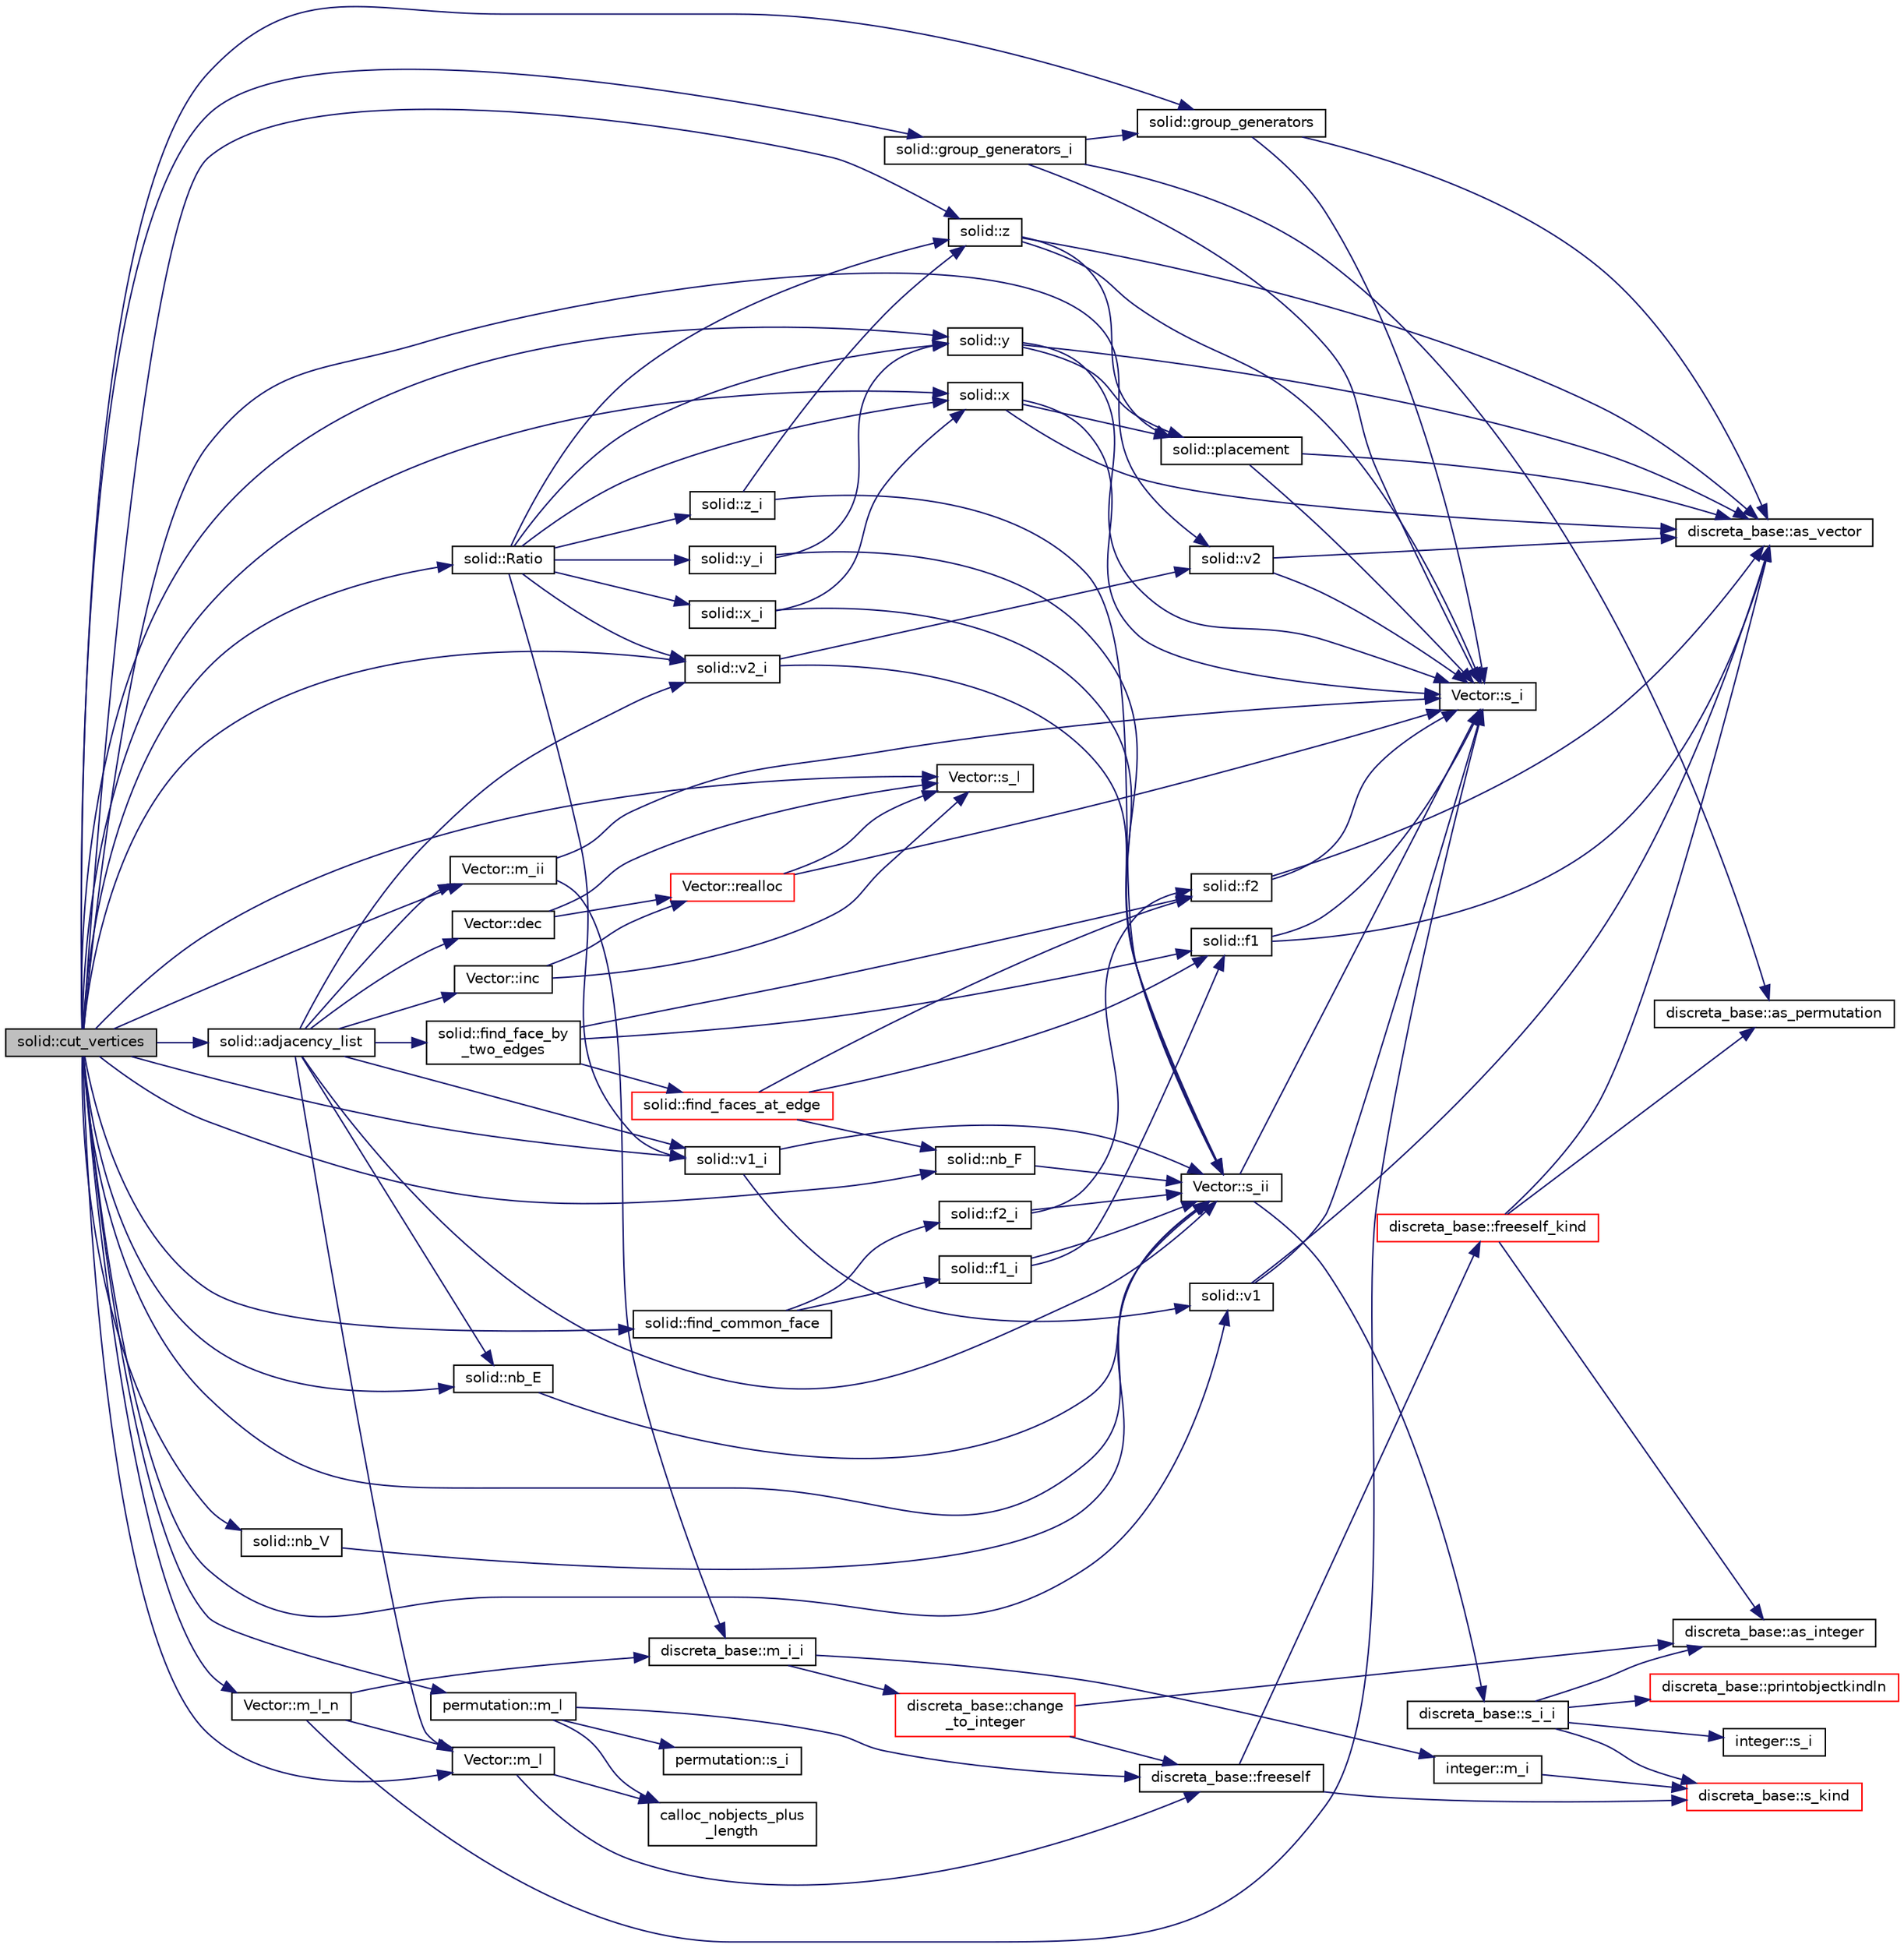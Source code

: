 digraph "solid::cut_vertices"
{
  edge [fontname="Helvetica",fontsize="10",labelfontname="Helvetica",labelfontsize="10"];
  node [fontname="Helvetica",fontsize="10",shape=record];
  rankdir="LR";
  Node1323 [label="solid::cut_vertices",height=0.2,width=0.4,color="black", fillcolor="grey75", style="filled", fontcolor="black"];
  Node1323 -> Node1324 [color="midnightblue",fontsize="10",style="solid",fontname="Helvetica"];
  Node1324 [label="solid::nb_V",height=0.2,width=0.4,color="black", fillcolor="white", style="filled",URL="$d8/def/classsolid.html#aca646d2fdafa24105634c4959caa88c8"];
  Node1324 -> Node1325 [color="midnightblue",fontsize="10",style="solid",fontname="Helvetica"];
  Node1325 [label="Vector::s_ii",height=0.2,width=0.4,color="black", fillcolor="white", style="filled",URL="$d5/db2/class_vector.html#a75d4942cc7b9794717b4846c10520db8"];
  Node1325 -> Node1326 [color="midnightblue",fontsize="10",style="solid",fontname="Helvetica"];
  Node1326 [label="Vector::s_i",height=0.2,width=0.4,color="black", fillcolor="white", style="filled",URL="$d5/db2/class_vector.html#a1c4fe1752523df8119f70dd550244871"];
  Node1325 -> Node1327 [color="midnightblue",fontsize="10",style="solid",fontname="Helvetica"];
  Node1327 [label="discreta_base::s_i_i",height=0.2,width=0.4,color="black", fillcolor="white", style="filled",URL="$d7/d71/classdiscreta__base.html#aadb92c01fbe69b3034b0214b33fbc735"];
  Node1327 -> Node1328 [color="midnightblue",fontsize="10",style="solid",fontname="Helvetica"];
  Node1328 [label="discreta_base::s_kind",height=0.2,width=0.4,color="red", fillcolor="white", style="filled",URL="$d7/d71/classdiscreta__base.html#a8a830025c74adbbc3362418a7c2ba157"];
  Node1327 -> Node1331 [color="midnightblue",fontsize="10",style="solid",fontname="Helvetica"];
  Node1331 [label="discreta_base::printobjectkindln",height=0.2,width=0.4,color="red", fillcolor="white", style="filled",URL="$d7/d71/classdiscreta__base.html#a677ccc8f392ebedde05e453f8cf59559"];
  Node1327 -> Node1333 [color="midnightblue",fontsize="10",style="solid",fontname="Helvetica"];
  Node1333 [label="discreta_base::as_integer",height=0.2,width=0.4,color="black", fillcolor="white", style="filled",URL="$d7/d71/classdiscreta__base.html#a00d7691eaf874fd283d942692fe8dd26"];
  Node1327 -> Node1334 [color="midnightblue",fontsize="10",style="solid",fontname="Helvetica"];
  Node1334 [label="integer::s_i",height=0.2,width=0.4,color="black", fillcolor="white", style="filled",URL="$d0/de5/classinteger.html#adf28e9f94d4c844adaa950deeb80b904"];
  Node1323 -> Node1335 [color="midnightblue",fontsize="10",style="solid",fontname="Helvetica"];
  Node1335 [label="solid::nb_E",height=0.2,width=0.4,color="black", fillcolor="white", style="filled",URL="$d8/def/classsolid.html#abf4c4af23b0746c618d03d63b32a9e7e"];
  Node1335 -> Node1325 [color="midnightblue",fontsize="10",style="solid",fontname="Helvetica"];
  Node1323 -> Node1336 [color="midnightblue",fontsize="10",style="solid",fontname="Helvetica"];
  Node1336 [label="solid::nb_F",height=0.2,width=0.4,color="black", fillcolor="white", style="filled",URL="$d8/def/classsolid.html#a476fed0721c9fb1532618dd96db251d6"];
  Node1336 -> Node1325 [color="midnightblue",fontsize="10",style="solid",fontname="Helvetica"];
  Node1323 -> Node1337 [color="midnightblue",fontsize="10",style="solid",fontname="Helvetica"];
  Node1337 [label="solid::v1",height=0.2,width=0.4,color="black", fillcolor="white", style="filled",URL="$d8/def/classsolid.html#a9f4ad6a7821b9be2f0f1e19cdb23933c"];
  Node1337 -> Node1326 [color="midnightblue",fontsize="10",style="solid",fontname="Helvetica"];
  Node1337 -> Node1338 [color="midnightblue",fontsize="10",style="solid",fontname="Helvetica"];
  Node1338 [label="discreta_base::as_vector",height=0.2,width=0.4,color="black", fillcolor="white", style="filled",URL="$d7/d71/classdiscreta__base.html#a7bdd6cae39c380b128ee9e17e42cf020"];
  Node1323 -> Node1339 [color="midnightblue",fontsize="10",style="solid",fontname="Helvetica"];
  Node1339 [label="Vector::m_l_n",height=0.2,width=0.4,color="black", fillcolor="white", style="filled",URL="$d5/db2/class_vector.html#a5c7c126e6266ecdc832c5ce5bc1cca2f"];
  Node1339 -> Node1340 [color="midnightblue",fontsize="10",style="solid",fontname="Helvetica"];
  Node1340 [label="Vector::m_l",height=0.2,width=0.4,color="black", fillcolor="white", style="filled",URL="$d5/db2/class_vector.html#a00f5520c2a6b4f5282a1a8bcf8ea74eb"];
  Node1340 -> Node1341 [color="midnightblue",fontsize="10",style="solid",fontname="Helvetica"];
  Node1341 [label="discreta_base::freeself",height=0.2,width=0.4,color="black", fillcolor="white", style="filled",URL="$d7/d71/classdiscreta__base.html#a9a3c9501a562293b5667c11b9174d6e5"];
  Node1341 -> Node1342 [color="midnightblue",fontsize="10",style="solid",fontname="Helvetica"];
  Node1342 [label="discreta_base::freeself_kind",height=0.2,width=0.4,color="red", fillcolor="white", style="filled",URL="$d7/d71/classdiscreta__base.html#a63a23ada2165b3838fab719ed458cec8"];
  Node1342 -> Node1333 [color="midnightblue",fontsize="10",style="solid",fontname="Helvetica"];
  Node1342 -> Node1338 [color="midnightblue",fontsize="10",style="solid",fontname="Helvetica"];
  Node1342 -> Node1350 [color="midnightblue",fontsize="10",style="solid",fontname="Helvetica"];
  Node1350 [label="discreta_base::as_permutation",height=0.2,width=0.4,color="black", fillcolor="white", style="filled",URL="$d7/d71/classdiscreta__base.html#aa4e72f36a82984239b12ae831e131098"];
  Node1341 -> Node1328 [color="midnightblue",fontsize="10",style="solid",fontname="Helvetica"];
  Node1340 -> Node1382 [color="midnightblue",fontsize="10",style="solid",fontname="Helvetica"];
  Node1382 [label="calloc_nobjects_plus\l_length",height=0.2,width=0.4,color="black", fillcolor="white", style="filled",URL="$d9/d60/discreta_8h.html#a71599d54c8c17dfa065a363f5cdd0aa4"];
  Node1339 -> Node1326 [color="midnightblue",fontsize="10",style="solid",fontname="Helvetica"];
  Node1339 -> Node1383 [color="midnightblue",fontsize="10",style="solid",fontname="Helvetica"];
  Node1383 [label="discreta_base::m_i_i",height=0.2,width=0.4,color="black", fillcolor="white", style="filled",URL="$d7/d71/classdiscreta__base.html#aa231464a9d4bc233f66608021c9ad997"];
  Node1383 -> Node1384 [color="midnightblue",fontsize="10",style="solid",fontname="Helvetica"];
  Node1384 [label="discreta_base::change\l_to_integer",height=0.2,width=0.4,color="red", fillcolor="white", style="filled",URL="$d7/d71/classdiscreta__base.html#a58a5a5bd8f8e6f2dd7b4483b66dc7bb9"];
  Node1384 -> Node1341 [color="midnightblue",fontsize="10",style="solid",fontname="Helvetica"];
  Node1384 -> Node1333 [color="midnightblue",fontsize="10",style="solid",fontname="Helvetica"];
  Node1383 -> Node1407 [color="midnightblue",fontsize="10",style="solid",fontname="Helvetica"];
  Node1407 [label="integer::m_i",height=0.2,width=0.4,color="black", fillcolor="white", style="filled",URL="$d0/de5/classinteger.html#a869091f0a0f35f5354c8c4a70250e8a9"];
  Node1407 -> Node1328 [color="midnightblue",fontsize="10",style="solid",fontname="Helvetica"];
  Node1323 -> Node1408 [color="midnightblue",fontsize="10",style="solid",fontname="Helvetica"];
  Node1408 [label="Vector::m_ii",height=0.2,width=0.4,color="black", fillcolor="white", style="filled",URL="$d5/db2/class_vector.html#aa6a97eabb43f192a47947f4f6acbb04d"];
  Node1408 -> Node1326 [color="midnightblue",fontsize="10",style="solid",fontname="Helvetica"];
  Node1408 -> Node1383 [color="midnightblue",fontsize="10",style="solid",fontname="Helvetica"];
  Node1323 -> Node1409 [color="midnightblue",fontsize="10",style="solid",fontname="Helvetica"];
  Node1409 [label="solid::adjacency_list",height=0.2,width=0.4,color="black", fillcolor="white", style="filled",URL="$d8/def/classsolid.html#af0ad596c4fd4b091118dd0d6e3e3bf67"];
  Node1409 -> Node1340 [color="midnightblue",fontsize="10",style="solid",fontname="Helvetica"];
  Node1409 -> Node1335 [color="midnightblue",fontsize="10",style="solid",fontname="Helvetica"];
  Node1409 -> Node1410 [color="midnightblue",fontsize="10",style="solid",fontname="Helvetica"];
  Node1410 [label="solid::v1_i",height=0.2,width=0.4,color="black", fillcolor="white", style="filled",URL="$d8/def/classsolid.html#a1e0894ad230270e0a74f49e4cc8bde8f"];
  Node1410 -> Node1337 [color="midnightblue",fontsize="10",style="solid",fontname="Helvetica"];
  Node1410 -> Node1325 [color="midnightblue",fontsize="10",style="solid",fontname="Helvetica"];
  Node1409 -> Node1411 [color="midnightblue",fontsize="10",style="solid",fontname="Helvetica"];
  Node1411 [label="solid::v2_i",height=0.2,width=0.4,color="black", fillcolor="white", style="filled",URL="$d8/def/classsolid.html#a762c91ec8b487c2cacde991fb1c9fed4"];
  Node1411 -> Node1412 [color="midnightblue",fontsize="10",style="solid",fontname="Helvetica"];
  Node1412 [label="solid::v2",height=0.2,width=0.4,color="black", fillcolor="white", style="filled",URL="$d8/def/classsolid.html#a49eb435004424f5d9fa17d55489a9a94"];
  Node1412 -> Node1326 [color="midnightblue",fontsize="10",style="solid",fontname="Helvetica"];
  Node1412 -> Node1338 [color="midnightblue",fontsize="10",style="solid",fontname="Helvetica"];
  Node1411 -> Node1325 [color="midnightblue",fontsize="10",style="solid",fontname="Helvetica"];
  Node1409 -> Node1413 [color="midnightblue",fontsize="10",style="solid",fontname="Helvetica"];
  Node1413 [label="Vector::inc",height=0.2,width=0.4,color="black", fillcolor="white", style="filled",URL="$d5/db2/class_vector.html#a5f6fe0531bc3d9829becd8503e4156a3"];
  Node1413 -> Node1414 [color="midnightblue",fontsize="10",style="solid",fontname="Helvetica"];
  Node1414 [label="Vector::realloc",height=0.2,width=0.4,color="red", fillcolor="white", style="filled",URL="$d5/db2/class_vector.html#a00aff28a4a7cacc8c5aaf44b6f3fb3a5"];
  Node1414 -> Node1415 [color="midnightblue",fontsize="10",style="solid",fontname="Helvetica"];
  Node1415 [label="Vector::s_l",height=0.2,width=0.4,color="black", fillcolor="white", style="filled",URL="$d5/db2/class_vector.html#ad2dc082288f858d22a528832289e0704"];
  Node1414 -> Node1326 [color="midnightblue",fontsize="10",style="solid",fontname="Helvetica"];
  Node1413 -> Node1415 [color="midnightblue",fontsize="10",style="solid",fontname="Helvetica"];
  Node1409 -> Node1408 [color="midnightblue",fontsize="10",style="solid",fontname="Helvetica"];
  Node1409 -> Node1325 [color="midnightblue",fontsize="10",style="solid",fontname="Helvetica"];
  Node1409 -> Node1417 [color="midnightblue",fontsize="10",style="solid",fontname="Helvetica"];
  Node1417 [label="Vector::dec",height=0.2,width=0.4,color="black", fillcolor="white", style="filled",URL="$d5/db2/class_vector.html#ac2c2f8a845000951b008bbe833be3fd4"];
  Node1417 -> Node1415 [color="midnightblue",fontsize="10",style="solid",fontname="Helvetica"];
  Node1417 -> Node1414 [color="midnightblue",fontsize="10",style="solid",fontname="Helvetica"];
  Node1409 -> Node1418 [color="midnightblue",fontsize="10",style="solid",fontname="Helvetica"];
  Node1418 [label="solid::find_face_by\l_two_edges",height=0.2,width=0.4,color="black", fillcolor="white", style="filled",URL="$d8/def/classsolid.html#a83a357e708d7da429afe714dc40a5930"];
  Node1418 -> Node1419 [color="midnightblue",fontsize="10",style="solid",fontname="Helvetica"];
  Node1419 [label="solid::f1",height=0.2,width=0.4,color="black", fillcolor="white", style="filled",URL="$d8/def/classsolid.html#a496eea5cdbcc2e61784e736bb4e06d1d"];
  Node1419 -> Node1326 [color="midnightblue",fontsize="10",style="solid",fontname="Helvetica"];
  Node1419 -> Node1338 [color="midnightblue",fontsize="10",style="solid",fontname="Helvetica"];
  Node1418 -> Node1420 [color="midnightblue",fontsize="10",style="solid",fontname="Helvetica"];
  Node1420 [label="solid::f2",height=0.2,width=0.4,color="black", fillcolor="white", style="filled",URL="$d8/def/classsolid.html#a52b43d36c47cf4f57fd277c408d33d58"];
  Node1420 -> Node1326 [color="midnightblue",fontsize="10",style="solid",fontname="Helvetica"];
  Node1420 -> Node1338 [color="midnightblue",fontsize="10",style="solid",fontname="Helvetica"];
  Node1418 -> Node1421 [color="midnightblue",fontsize="10",style="solid",fontname="Helvetica"];
  Node1421 [label="solid::find_faces_at_edge",height=0.2,width=0.4,color="red", fillcolor="white", style="filled",URL="$d8/def/classsolid.html#ae6339a607e15cbfaa028063296ed9767"];
  Node1421 -> Node1336 [color="midnightblue",fontsize="10",style="solid",fontname="Helvetica"];
  Node1421 -> Node1419 [color="midnightblue",fontsize="10",style="solid",fontname="Helvetica"];
  Node1421 -> Node1420 [color="midnightblue",fontsize="10",style="solid",fontname="Helvetica"];
  Node1323 -> Node1427 [color="midnightblue",fontsize="10",style="solid",fontname="Helvetica"];
  Node1427 [label="solid::x",height=0.2,width=0.4,color="black", fillcolor="white", style="filled",URL="$d8/def/classsolid.html#ab9c0f7598fe0b626a7f819d04b935996"];
  Node1427 -> Node1428 [color="midnightblue",fontsize="10",style="solid",fontname="Helvetica"];
  Node1428 [label="solid::placement",height=0.2,width=0.4,color="black", fillcolor="white", style="filled",URL="$d8/def/classsolid.html#ac06c1e06d6dc5c6f43b1c850892548c8"];
  Node1428 -> Node1326 [color="midnightblue",fontsize="10",style="solid",fontname="Helvetica"];
  Node1428 -> Node1338 [color="midnightblue",fontsize="10",style="solid",fontname="Helvetica"];
  Node1427 -> Node1326 [color="midnightblue",fontsize="10",style="solid",fontname="Helvetica"];
  Node1427 -> Node1338 [color="midnightblue",fontsize="10",style="solid",fontname="Helvetica"];
  Node1323 -> Node1429 [color="midnightblue",fontsize="10",style="solid",fontname="Helvetica"];
  Node1429 [label="solid::y",height=0.2,width=0.4,color="black", fillcolor="white", style="filled",URL="$d8/def/classsolid.html#a3573a3af71aa86cf6d609442f19ca4b0"];
  Node1429 -> Node1428 [color="midnightblue",fontsize="10",style="solid",fontname="Helvetica"];
  Node1429 -> Node1326 [color="midnightblue",fontsize="10",style="solid",fontname="Helvetica"];
  Node1429 -> Node1338 [color="midnightblue",fontsize="10",style="solid",fontname="Helvetica"];
  Node1323 -> Node1430 [color="midnightblue",fontsize="10",style="solid",fontname="Helvetica"];
  Node1430 [label="solid::z",height=0.2,width=0.4,color="black", fillcolor="white", style="filled",URL="$d8/def/classsolid.html#af8ab1d698896be2233691447b1107dcb"];
  Node1430 -> Node1428 [color="midnightblue",fontsize="10",style="solid",fontname="Helvetica"];
  Node1430 -> Node1326 [color="midnightblue",fontsize="10",style="solid",fontname="Helvetica"];
  Node1430 -> Node1338 [color="midnightblue",fontsize="10",style="solid",fontname="Helvetica"];
  Node1323 -> Node1410 [color="midnightblue",fontsize="10",style="solid",fontname="Helvetica"];
  Node1323 -> Node1431 [color="midnightblue",fontsize="10",style="solid",fontname="Helvetica"];
  Node1431 [label="solid::Ratio",height=0.2,width=0.4,color="black", fillcolor="white", style="filled",URL="$d8/def/classsolid.html#aef1749a5d84c62c43d2d1196d4ebec08"];
  Node1431 -> Node1410 [color="midnightblue",fontsize="10",style="solid",fontname="Helvetica"];
  Node1431 -> Node1411 [color="midnightblue",fontsize="10",style="solid",fontname="Helvetica"];
  Node1431 -> Node1427 [color="midnightblue",fontsize="10",style="solid",fontname="Helvetica"];
  Node1431 -> Node1432 [color="midnightblue",fontsize="10",style="solid",fontname="Helvetica"];
  Node1432 [label="solid::x_i",height=0.2,width=0.4,color="black", fillcolor="white", style="filled",URL="$d8/def/classsolid.html#a701de0f753ff85c6e3e05fbd5ffcf8b4"];
  Node1432 -> Node1427 [color="midnightblue",fontsize="10",style="solid",fontname="Helvetica"];
  Node1432 -> Node1325 [color="midnightblue",fontsize="10",style="solid",fontname="Helvetica"];
  Node1431 -> Node1429 [color="midnightblue",fontsize="10",style="solid",fontname="Helvetica"];
  Node1431 -> Node1433 [color="midnightblue",fontsize="10",style="solid",fontname="Helvetica"];
  Node1433 [label="solid::y_i",height=0.2,width=0.4,color="black", fillcolor="white", style="filled",URL="$d8/def/classsolid.html#a962e53cd90bf6f5bd8128ac940b2ffa9"];
  Node1433 -> Node1429 [color="midnightblue",fontsize="10",style="solid",fontname="Helvetica"];
  Node1433 -> Node1325 [color="midnightblue",fontsize="10",style="solid",fontname="Helvetica"];
  Node1431 -> Node1430 [color="midnightblue",fontsize="10",style="solid",fontname="Helvetica"];
  Node1431 -> Node1434 [color="midnightblue",fontsize="10",style="solid",fontname="Helvetica"];
  Node1434 [label="solid::z_i",height=0.2,width=0.4,color="black", fillcolor="white", style="filled",URL="$d8/def/classsolid.html#af3764c9cbc0eaef0cc13ca062b87e1bf"];
  Node1434 -> Node1430 [color="midnightblue",fontsize="10",style="solid",fontname="Helvetica"];
  Node1434 -> Node1325 [color="midnightblue",fontsize="10",style="solid",fontname="Helvetica"];
  Node1323 -> Node1435 [color="midnightblue",fontsize="10",style="solid",fontname="Helvetica"];
  Node1435 [label="solid::find_common_face",height=0.2,width=0.4,color="black", fillcolor="white", style="filled",URL="$d8/def/classsolid.html#a187d6dfd122f2745345813a763e97fd7"];
  Node1435 -> Node1436 [color="midnightblue",fontsize="10",style="solid",fontname="Helvetica"];
  Node1436 [label="solid::f1_i",height=0.2,width=0.4,color="black", fillcolor="white", style="filled",URL="$d8/def/classsolid.html#a9de0f986df432ff4f33109ea4f1cc97c"];
  Node1436 -> Node1419 [color="midnightblue",fontsize="10",style="solid",fontname="Helvetica"];
  Node1436 -> Node1325 [color="midnightblue",fontsize="10",style="solid",fontname="Helvetica"];
  Node1435 -> Node1437 [color="midnightblue",fontsize="10",style="solid",fontname="Helvetica"];
  Node1437 [label="solid::f2_i",height=0.2,width=0.4,color="black", fillcolor="white", style="filled",URL="$d8/def/classsolid.html#a173015a2b945e995448d50dda299c068"];
  Node1437 -> Node1420 [color="midnightblue",fontsize="10",style="solid",fontname="Helvetica"];
  Node1437 -> Node1325 [color="midnightblue",fontsize="10",style="solid",fontname="Helvetica"];
  Node1323 -> Node1438 [color="midnightblue",fontsize="10",style="solid",fontname="Helvetica"];
  Node1438 [label="solid::group_generators",height=0.2,width=0.4,color="black", fillcolor="white", style="filled",URL="$d8/def/classsolid.html#a3ec669f29fac875a8a05882714e8a896"];
  Node1438 -> Node1326 [color="midnightblue",fontsize="10",style="solid",fontname="Helvetica"];
  Node1438 -> Node1338 [color="midnightblue",fontsize="10",style="solid",fontname="Helvetica"];
  Node1323 -> Node1415 [color="midnightblue",fontsize="10",style="solid",fontname="Helvetica"];
  Node1323 -> Node1439 [color="midnightblue",fontsize="10",style="solid",fontname="Helvetica"];
  Node1439 [label="solid::group_generators_i",height=0.2,width=0.4,color="black", fillcolor="white", style="filled",URL="$d8/def/classsolid.html#a3736981de8dcd03683b4392a94c54a5c"];
  Node1439 -> Node1438 [color="midnightblue",fontsize="10",style="solid",fontname="Helvetica"];
  Node1439 -> Node1326 [color="midnightblue",fontsize="10",style="solid",fontname="Helvetica"];
  Node1439 -> Node1350 [color="midnightblue",fontsize="10",style="solid",fontname="Helvetica"];
  Node1323 -> Node1412 [color="midnightblue",fontsize="10",style="solid",fontname="Helvetica"];
  Node1323 -> Node1411 [color="midnightblue",fontsize="10",style="solid",fontname="Helvetica"];
  Node1323 -> Node1325 [color="midnightblue",fontsize="10",style="solid",fontname="Helvetica"];
  Node1323 -> Node1340 [color="midnightblue",fontsize="10",style="solid",fontname="Helvetica"];
  Node1323 -> Node1440 [color="midnightblue",fontsize="10",style="solid",fontname="Helvetica"];
  Node1440 [label="permutation::m_l",height=0.2,width=0.4,color="black", fillcolor="white", style="filled",URL="$d0/d08/classpermutation.html#a9cf73421f89b2c24cf2d08f002752030"];
  Node1440 -> Node1341 [color="midnightblue",fontsize="10",style="solid",fontname="Helvetica"];
  Node1440 -> Node1382 [color="midnightblue",fontsize="10",style="solid",fontname="Helvetica"];
  Node1440 -> Node1441 [color="midnightblue",fontsize="10",style="solid",fontname="Helvetica"];
  Node1441 [label="permutation::s_i",height=0.2,width=0.4,color="black", fillcolor="white", style="filled",URL="$d0/d08/classpermutation.html#ab8c74af5111dbf8808da04214b918873"];
}
